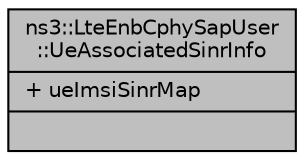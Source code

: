 digraph "ns3::LteEnbCphySapUser::UeAssociatedSinrInfo"
{
  edge [fontname="Helvetica",fontsize="10",labelfontname="Helvetica",labelfontsize="10"];
  node [fontname="Helvetica",fontsize="10",shape=record];
  Node1 [label="{ns3::LteEnbCphySapUser\l::UeAssociatedSinrInfo\n|+ ueImsiSinrMap\l|}",height=0.2,width=0.4,color="black", fillcolor="grey75", style="filled", fontcolor="black"];
}
